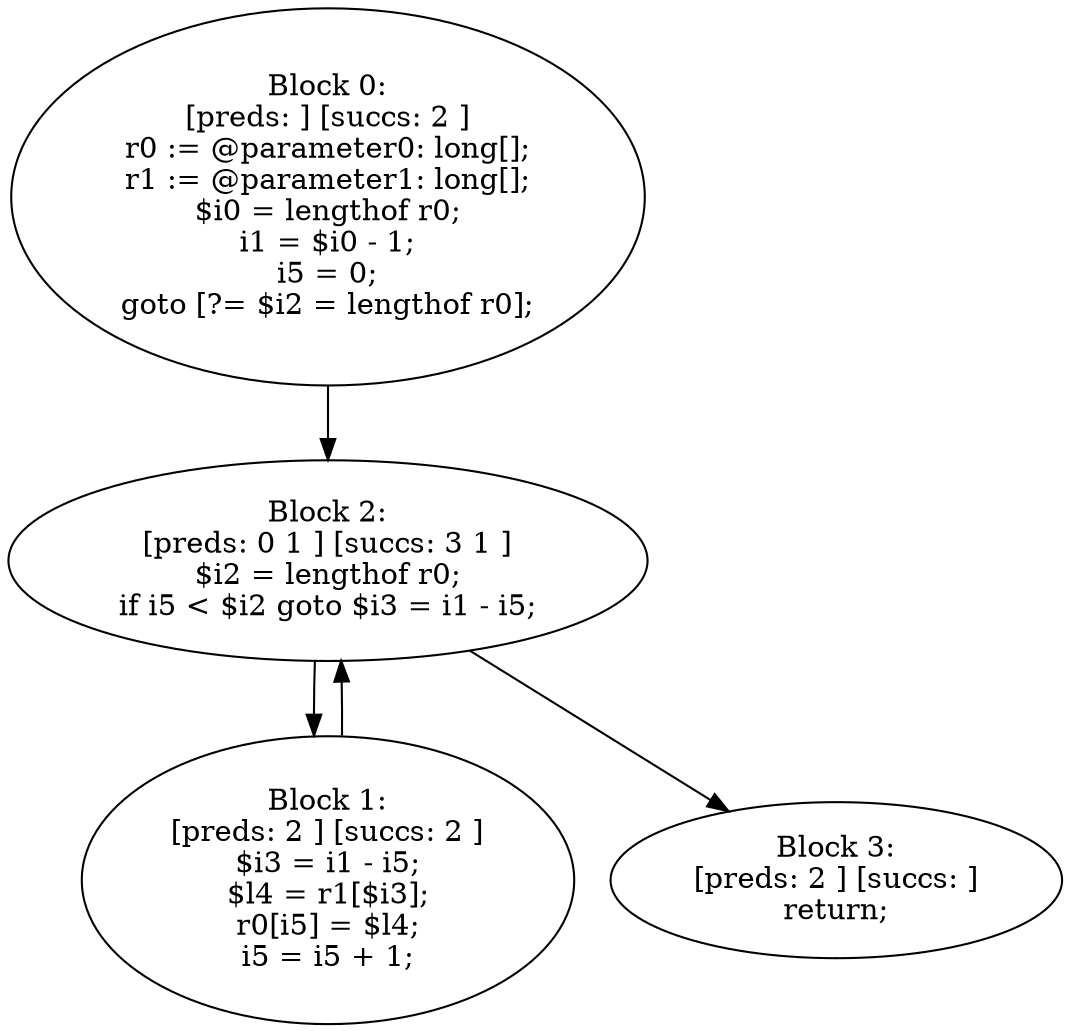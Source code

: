 digraph "unitGraph" {
    "Block 0:
[preds: ] [succs: 2 ]
r0 := @parameter0: long[];
r1 := @parameter1: long[];
$i0 = lengthof r0;
i1 = $i0 - 1;
i5 = 0;
goto [?= $i2 = lengthof r0];
"
    "Block 1:
[preds: 2 ] [succs: 2 ]
$i3 = i1 - i5;
$l4 = r1[$i3];
r0[i5] = $l4;
i5 = i5 + 1;
"
    "Block 2:
[preds: 0 1 ] [succs: 3 1 ]
$i2 = lengthof r0;
if i5 < $i2 goto $i3 = i1 - i5;
"
    "Block 3:
[preds: 2 ] [succs: ]
return;
"
    "Block 0:
[preds: ] [succs: 2 ]
r0 := @parameter0: long[];
r1 := @parameter1: long[];
$i0 = lengthof r0;
i1 = $i0 - 1;
i5 = 0;
goto [?= $i2 = lengthof r0];
"->"Block 2:
[preds: 0 1 ] [succs: 3 1 ]
$i2 = lengthof r0;
if i5 < $i2 goto $i3 = i1 - i5;
";
    "Block 1:
[preds: 2 ] [succs: 2 ]
$i3 = i1 - i5;
$l4 = r1[$i3];
r0[i5] = $l4;
i5 = i5 + 1;
"->"Block 2:
[preds: 0 1 ] [succs: 3 1 ]
$i2 = lengthof r0;
if i5 < $i2 goto $i3 = i1 - i5;
";
    "Block 2:
[preds: 0 1 ] [succs: 3 1 ]
$i2 = lengthof r0;
if i5 < $i2 goto $i3 = i1 - i5;
"->"Block 3:
[preds: 2 ] [succs: ]
return;
";
    "Block 2:
[preds: 0 1 ] [succs: 3 1 ]
$i2 = lengthof r0;
if i5 < $i2 goto $i3 = i1 - i5;
"->"Block 1:
[preds: 2 ] [succs: 2 ]
$i3 = i1 - i5;
$l4 = r1[$i3];
r0[i5] = $l4;
i5 = i5 + 1;
";
}
